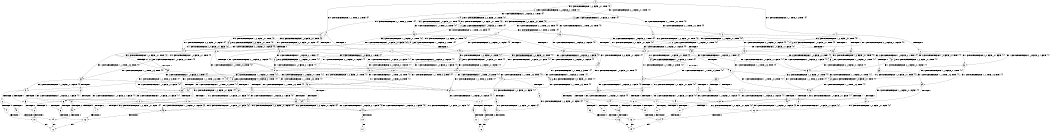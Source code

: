 digraph BCG {
size = "7, 10.5";
center = TRUE;
node [shape = circle];
0 [peripheries = 2];
0 -> 1 [label = "EX !0 !ATOMIC_EXCH_BRANCH (2, +1, TRUE, +0, 2, TRUE) !{0}"];
0 -> 2 [label = "EX !2 !ATOMIC_EXCH_BRANCH (1, +0, FALSE, +0, 1, TRUE) !{0}"];
0 -> 3 [label = "EX !1 !ATOMIC_EXCH_BRANCH (2, +0, FALSE, +0, 1, TRUE) !{0}"];
0 -> 4 [label = "EX !0 !ATOMIC_EXCH_BRANCH (2, +1, TRUE, +0, 2, TRUE) !{0}"];
1 -> 5 [label = "EX !2 !ATOMIC_EXCH_BRANCH (1, +0, FALSE, +0, 1, TRUE) !{0}"];
1 -> 6 [label = "EX !1 !ATOMIC_EXCH_BRANCH (2, +0, FALSE, +0, 1, FALSE) !{0}"];
1 -> 7 [label = "TERMINATE !0"];
2 -> 2 [label = "EX !2 !ATOMIC_EXCH_BRANCH (1, +0, FALSE, +0, 1, TRUE) !{0}"];
2 -> 8 [label = "EX !0 !ATOMIC_EXCH_BRANCH (2, +1, TRUE, +0, 2, TRUE) !{0}"];
2 -> 9 [label = "EX !1 !ATOMIC_EXCH_BRANCH (2, +0, FALSE, +0, 1, TRUE) !{0}"];
2 -> 10 [label = "EX !0 !ATOMIC_EXCH_BRANCH (2, +1, TRUE, +0, 2, TRUE) !{0}"];
3 -> 3 [label = "EX !1 !ATOMIC_EXCH_BRANCH (2, +0, FALSE, +0, 1, TRUE) !{0}"];
3 -> 11 [label = "EX !0 !ATOMIC_EXCH_BRANCH (2, +1, TRUE, +0, 2, TRUE) !{0}"];
3 -> 12 [label = "EX !2 !ATOMIC_EXCH_BRANCH (1, +0, FALSE, +0, 1, TRUE) !{0}"];
3 -> 13 [label = "EX !0 !ATOMIC_EXCH_BRANCH (2, +1, TRUE, +0, 2, TRUE) !{0}"];
4 -> 14 [label = "EX !2 !ATOMIC_EXCH_BRANCH (1, +0, FALSE, +0, 1, TRUE) !{0}"];
4 -> 15 [label = "EX !1 !ATOMIC_EXCH_BRANCH (2, +0, FALSE, +0, 1, FALSE) !{0}"];
4 -> 16 [label = "TERMINATE !0"];
5 -> 5 [label = "EX !2 !ATOMIC_EXCH_BRANCH (1, +0, FALSE, +0, 1, TRUE) !{0}"];
5 -> 17 [label = "EX !1 !ATOMIC_EXCH_BRANCH (2, +0, FALSE, +0, 1, FALSE) !{0}"];
5 -> 18 [label = "TERMINATE !0"];
6 -> 19 [label = "EX !1 !ATOMIC_EXCH_BRANCH (1, +1, TRUE, +0, 3, TRUE) !{0}"];
6 -> 20 [label = "EX !2 !ATOMIC_EXCH_BRANCH (1, +0, FALSE, +0, 1, TRUE) !{0}"];
6 -> 21 [label = "TERMINATE !0"];
7 -> 22 [label = "EX !1 !ATOMIC_EXCH_BRANCH (2, +0, FALSE, +0, 1, FALSE) !{1}"];
7 -> 23 [label = "EX !2 !ATOMIC_EXCH_BRANCH (1, +0, FALSE, +0, 1, TRUE) !{1}"];
7 -> 24 [label = "EX !1 !ATOMIC_EXCH_BRANCH (2, +0, FALSE, +0, 1, FALSE) !{1}"];
8 -> 5 [label = "EX !2 !ATOMIC_EXCH_BRANCH (1, +0, FALSE, +0, 1, TRUE) !{0}"];
8 -> 17 [label = "EX !1 !ATOMIC_EXCH_BRANCH (2, +0, FALSE, +0, 1, FALSE) !{0}"];
8 -> 18 [label = "TERMINATE !0"];
9 -> 9 [label = "EX !1 !ATOMIC_EXCH_BRANCH (2, +0, FALSE, +0, 1, TRUE) !{0}"];
9 -> 12 [label = "EX !2 !ATOMIC_EXCH_BRANCH (1, +0, FALSE, +0, 1, TRUE) !{0}"];
9 -> 25 [label = "EX !0 !ATOMIC_EXCH_BRANCH (2, +1, TRUE, +0, 2, TRUE) !{0}"];
9 -> 26 [label = "EX !0 !ATOMIC_EXCH_BRANCH (2, +1, TRUE, +0, 2, TRUE) !{0}"];
10 -> 14 [label = "EX !2 !ATOMIC_EXCH_BRANCH (1, +0, FALSE, +0, 1, TRUE) !{0}"];
10 -> 27 [label = "EX !1 !ATOMIC_EXCH_BRANCH (2, +0, FALSE, +0, 1, FALSE) !{0}"];
10 -> 28 [label = "TERMINATE !0"];
11 -> 6 [label = "EX !1 !ATOMIC_EXCH_BRANCH (2, +0, FALSE, +0, 1, FALSE) !{0}"];
11 -> 29 [label = "EX !2 !ATOMIC_EXCH_BRANCH (1, +0, FALSE, +0, 1, TRUE) !{0}"];
11 -> 30 [label = "TERMINATE !0"];
12 -> 9 [label = "EX !1 !ATOMIC_EXCH_BRANCH (2, +0, FALSE, +0, 1, TRUE) !{0}"];
12 -> 12 [label = "EX !2 !ATOMIC_EXCH_BRANCH (1, +0, FALSE, +0, 1, TRUE) !{0}"];
12 -> 25 [label = "EX !0 !ATOMIC_EXCH_BRANCH (2, +1, TRUE, +0, 2, TRUE) !{0}"];
12 -> 26 [label = "EX !0 !ATOMIC_EXCH_BRANCH (2, +1, TRUE, +0, 2, TRUE) !{0}"];
13 -> 15 [label = "EX !1 !ATOMIC_EXCH_BRANCH (2, +0, FALSE, +0, 1, FALSE) !{0}"];
13 -> 31 [label = "EX !2 !ATOMIC_EXCH_BRANCH (1, +0, FALSE, +0, 1, TRUE) !{0}"];
13 -> 32 [label = "TERMINATE !0"];
14 -> 14 [label = "EX !2 !ATOMIC_EXCH_BRANCH (1, +0, FALSE, +0, 1, TRUE) !{0}"];
14 -> 27 [label = "EX !1 !ATOMIC_EXCH_BRANCH (2, +0, FALSE, +0, 1, FALSE) !{0}"];
14 -> 28 [label = "TERMINATE !0"];
15 -> 33 [label = "EX !1 !ATOMIC_EXCH_BRANCH (1, +1, TRUE, +0, 3, TRUE) !{0}"];
15 -> 34 [label = "EX !2 !ATOMIC_EXCH_BRANCH (1, +0, FALSE, +0, 1, TRUE) !{0}"];
15 -> 35 [label = "TERMINATE !0"];
16 -> 36 [label = "EX !1 !ATOMIC_EXCH_BRANCH (2, +0, FALSE, +0, 1, FALSE) !{1}"];
16 -> 37 [label = "EX !2 !ATOMIC_EXCH_BRANCH (1, +0, FALSE, +0, 1, TRUE) !{1}"];
17 -> 38 [label = "EX !1 !ATOMIC_EXCH_BRANCH (1, +1, TRUE, +0, 3, TRUE) !{0}"];
17 -> 20 [label = "EX !2 !ATOMIC_EXCH_BRANCH (1, +0, FALSE, +0, 1, TRUE) !{0}"];
17 -> 39 [label = "TERMINATE !0"];
18 -> 23 [label = "EX !2 !ATOMIC_EXCH_BRANCH (1, +0, FALSE, +0, 1, TRUE) !{1}"];
18 -> 40 [label = "EX !1 !ATOMIC_EXCH_BRANCH (2, +0, FALSE, +0, 1, FALSE) !{1}"];
18 -> 41 [label = "EX !1 !ATOMIC_EXCH_BRANCH (2, +0, FALSE, +0, 1, FALSE) !{1}"];
19 -> 42 [label = "EX !2 !ATOMIC_EXCH_BRANCH (1, +0, FALSE, +0, 1, FALSE) !{0}"];
19 -> 43 [label = "TERMINATE !0"];
19 -> 44 [label = "TERMINATE !1"];
20 -> 38 [label = "EX !1 !ATOMIC_EXCH_BRANCH (1, +1, TRUE, +0, 3, TRUE) !{0}"];
20 -> 20 [label = "EX !2 !ATOMIC_EXCH_BRANCH (1, +0, FALSE, +0, 1, TRUE) !{0}"];
20 -> 39 [label = "TERMINATE !0"];
21 -> 45 [label = "EX !1 !ATOMIC_EXCH_BRANCH (1, +1, TRUE, +0, 3, TRUE) !{1}"];
21 -> 46 [label = "EX !2 !ATOMIC_EXCH_BRANCH (1, +0, FALSE, +0, 1, TRUE) !{1}"];
21 -> 47 [label = "EX !1 !ATOMIC_EXCH_BRANCH (1, +1, TRUE, +0, 3, TRUE) !{1}"];
22 -> 45 [label = "EX !1 !ATOMIC_EXCH_BRANCH (1, +1, TRUE, +0, 3, TRUE) !{1}"];
22 -> 46 [label = "EX !2 !ATOMIC_EXCH_BRANCH (1, +0, FALSE, +0, 1, TRUE) !{1}"];
22 -> 47 [label = "EX !1 !ATOMIC_EXCH_BRANCH (1, +1, TRUE, +0, 3, TRUE) !{1}"];
23 -> 23 [label = "EX !2 !ATOMIC_EXCH_BRANCH (1, +0, FALSE, +0, 1, TRUE) !{1}"];
23 -> 40 [label = "EX !1 !ATOMIC_EXCH_BRANCH (2, +0, FALSE, +0, 1, FALSE) !{1}"];
23 -> 41 [label = "EX !1 !ATOMIC_EXCH_BRANCH (2, +0, FALSE, +0, 1, FALSE) !{1}"];
24 -> 48 [label = "EX !2 !ATOMIC_EXCH_BRANCH (1, +0, FALSE, +0, 1, TRUE) !{1}"];
24 -> 47 [label = "EX !1 !ATOMIC_EXCH_BRANCH (1, +1, TRUE, +0, 3, TRUE) !{1}"];
25 -> 17 [label = "EX !1 !ATOMIC_EXCH_BRANCH (2, +0, FALSE, +0, 1, FALSE) !{0}"];
25 -> 29 [label = "EX !2 !ATOMIC_EXCH_BRANCH (1, +0, FALSE, +0, 1, TRUE) !{0}"];
25 -> 49 [label = "TERMINATE !0"];
26 -> 27 [label = "EX !1 !ATOMIC_EXCH_BRANCH (2, +0, FALSE, +0, 1, FALSE) !{0}"];
26 -> 31 [label = "EX !2 !ATOMIC_EXCH_BRANCH (1, +0, FALSE, +0, 1, TRUE) !{0}"];
26 -> 50 [label = "TERMINATE !0"];
27 -> 51 [label = "EX !1 !ATOMIC_EXCH_BRANCH (1, +1, TRUE, +0, 3, TRUE) !{0}"];
27 -> 34 [label = "EX !2 !ATOMIC_EXCH_BRANCH (1, +0, FALSE, +0, 1, TRUE) !{0}"];
27 -> 52 [label = "TERMINATE !0"];
28 -> 37 [label = "EX !2 !ATOMIC_EXCH_BRANCH (1, +0, FALSE, +0, 1, TRUE) !{1}"];
28 -> 53 [label = "EX !1 !ATOMIC_EXCH_BRANCH (2, +0, FALSE, +0, 1, FALSE) !{1}"];
29 -> 17 [label = "EX !1 !ATOMIC_EXCH_BRANCH (2, +0, FALSE, +0, 1, FALSE) !{0}"];
29 -> 29 [label = "EX !2 !ATOMIC_EXCH_BRANCH (1, +0, FALSE, +0, 1, TRUE) !{0}"];
29 -> 49 [label = "TERMINATE !0"];
30 -> 22 [label = "EX !1 !ATOMIC_EXCH_BRANCH (2, +0, FALSE, +0, 1, FALSE) !{1}"];
30 -> 54 [label = "EX !2 !ATOMIC_EXCH_BRANCH (1, +0, FALSE, +0, 1, TRUE) !{1}"];
30 -> 24 [label = "EX !1 !ATOMIC_EXCH_BRANCH (2, +0, FALSE, +0, 1, FALSE) !{1}"];
31 -> 27 [label = "EX !1 !ATOMIC_EXCH_BRANCH (2, +0, FALSE, +0, 1, FALSE) !{0}"];
31 -> 31 [label = "EX !2 !ATOMIC_EXCH_BRANCH (1, +0, FALSE, +0, 1, TRUE) !{0}"];
31 -> 50 [label = "TERMINATE !0"];
32 -> 36 [label = "EX !1 !ATOMIC_EXCH_BRANCH (2, +0, FALSE, +0, 1, FALSE) !{1}"];
32 -> 55 [label = "EX !2 !ATOMIC_EXCH_BRANCH (1, +0, FALSE, +0, 1, TRUE) !{1}"];
33 -> 56 [label = "EX !2 !ATOMIC_EXCH_BRANCH (1, +0, FALSE, +0, 1, FALSE) !{0}"];
33 -> 57 [label = "TERMINATE !0"];
33 -> 58 [label = "TERMINATE !1"];
34 -> 51 [label = "EX !1 !ATOMIC_EXCH_BRANCH (1, +1, TRUE, +0, 3, TRUE) !{0}"];
34 -> 34 [label = "EX !2 !ATOMIC_EXCH_BRANCH (1, +0, FALSE, +0, 1, TRUE) !{0}"];
34 -> 52 [label = "TERMINATE !0"];
35 -> 59 [label = "EX !1 !ATOMIC_EXCH_BRANCH (1, +1, TRUE, +0, 3, TRUE) !{1}"];
35 -> 60 [label = "EX !2 !ATOMIC_EXCH_BRANCH (1, +0, FALSE, +0, 1, TRUE) !{1}"];
36 -> 59 [label = "EX !1 !ATOMIC_EXCH_BRANCH (1, +1, TRUE, +0, 3, TRUE) !{1}"];
36 -> 60 [label = "EX !2 !ATOMIC_EXCH_BRANCH (1, +0, FALSE, +0, 1, TRUE) !{1}"];
37 -> 37 [label = "EX !2 !ATOMIC_EXCH_BRANCH (1, +0, FALSE, +0, 1, TRUE) !{1}"];
37 -> 53 [label = "EX !1 !ATOMIC_EXCH_BRANCH (2, +0, FALSE, +0, 1, FALSE) !{1}"];
38 -> 42 [label = "EX !2 !ATOMIC_EXCH_BRANCH (1, +0, FALSE, +0, 1, FALSE) !{0}"];
38 -> 61 [label = "TERMINATE !0"];
38 -> 62 [label = "TERMINATE !1"];
39 -> 63 [label = "EX !1 !ATOMIC_EXCH_BRANCH (1, +1, TRUE, +0, 3, TRUE) !{1}"];
39 -> 46 [label = "EX !2 !ATOMIC_EXCH_BRANCH (1, +0, FALSE, +0, 1, TRUE) !{1}"];
39 -> 64 [label = "EX !1 !ATOMIC_EXCH_BRANCH (1, +1, TRUE, +0, 3, TRUE) !{1}"];
40 -> 63 [label = "EX !1 !ATOMIC_EXCH_BRANCH (1, +1, TRUE, +0, 3, TRUE) !{1}"];
40 -> 46 [label = "EX !2 !ATOMIC_EXCH_BRANCH (1, +0, FALSE, +0, 1, TRUE) !{1}"];
40 -> 64 [label = "EX !1 !ATOMIC_EXCH_BRANCH (1, +1, TRUE, +0, 3, TRUE) !{1}"];
41 -> 48 [label = "EX !2 !ATOMIC_EXCH_BRANCH (1, +0, FALSE, +0, 1, TRUE) !{1}"];
41 -> 64 [label = "EX !1 !ATOMIC_EXCH_BRANCH (1, +1, TRUE, +0, 3, TRUE) !{1}"];
42 -> 65 [label = "TERMINATE !0"];
42 -> 66 [label = "TERMINATE !2"];
42 -> 67 [label = "TERMINATE !1"];
43 -> 68 [label = "EX !2 !ATOMIC_EXCH_BRANCH (1, +0, FALSE, +0, 1, FALSE) !{1}"];
43 -> 69 [label = "TERMINATE !1"];
44 -> 70 [label = "EX !2 !ATOMIC_EXCH_BRANCH (1, +0, FALSE, +0, 1, FALSE) !{0}"];
44 -> 71 [label = "TERMINATE !0"];
45 -> 68 [label = "EX !2 !ATOMIC_EXCH_BRANCH (1, +0, FALSE, +0, 1, FALSE) !{1}"];
45 -> 69 [label = "TERMINATE !1"];
46 -> 63 [label = "EX !1 !ATOMIC_EXCH_BRANCH (1, +1, TRUE, +0, 3, TRUE) !{1}"];
46 -> 46 [label = "EX !2 !ATOMIC_EXCH_BRANCH (1, +0, FALSE, +0, 1, TRUE) !{1}"];
46 -> 64 [label = "EX !1 !ATOMIC_EXCH_BRANCH (1, +1, TRUE, +0, 3, TRUE) !{1}"];
47 -> 72 [label = "EX !2 !ATOMIC_EXCH_BRANCH (1, +0, FALSE, +0, 1, FALSE) !{1}"];
47 -> 73 [label = "TERMINATE !1"];
48 -> 48 [label = "EX !2 !ATOMIC_EXCH_BRANCH (1, +0, FALSE, +0, 1, TRUE) !{1}"];
48 -> 64 [label = "EX !1 !ATOMIC_EXCH_BRANCH (1, +1, TRUE, +0, 3, TRUE) !{1}"];
49 -> 40 [label = "EX !1 !ATOMIC_EXCH_BRANCH (2, +0, FALSE, +0, 1, FALSE) !{1}"];
49 -> 54 [label = "EX !2 !ATOMIC_EXCH_BRANCH (1, +0, FALSE, +0, 1, TRUE) !{1}"];
49 -> 41 [label = "EX !1 !ATOMIC_EXCH_BRANCH (2, +0, FALSE, +0, 1, FALSE) !{1}"];
50 -> 53 [label = "EX !1 !ATOMIC_EXCH_BRANCH (2, +0, FALSE, +0, 1, FALSE) !{1}"];
50 -> 55 [label = "EX !2 !ATOMIC_EXCH_BRANCH (1, +0, FALSE, +0, 1, TRUE) !{1}"];
51 -> 56 [label = "EX !2 !ATOMIC_EXCH_BRANCH (1, +0, FALSE, +0, 1, FALSE) !{0}"];
51 -> 74 [label = "TERMINATE !0"];
51 -> 75 [label = "TERMINATE !1"];
52 -> 76 [label = "EX !1 !ATOMIC_EXCH_BRANCH (1, +1, TRUE, +0, 3, TRUE) !{1}"];
52 -> 60 [label = "EX !2 !ATOMIC_EXCH_BRANCH (1, +0, FALSE, +0, 1, TRUE) !{1}"];
53 -> 76 [label = "EX !1 !ATOMIC_EXCH_BRANCH (1, +1, TRUE, +0, 3, TRUE) !{1}"];
53 -> 60 [label = "EX !2 !ATOMIC_EXCH_BRANCH (1, +0, FALSE, +0, 1, TRUE) !{1}"];
54 -> 40 [label = "EX !1 !ATOMIC_EXCH_BRANCH (2, +0, FALSE, +0, 1, FALSE) !{1}"];
54 -> 54 [label = "EX !2 !ATOMIC_EXCH_BRANCH (1, +0, FALSE, +0, 1, TRUE) !{1}"];
54 -> 41 [label = "EX !1 !ATOMIC_EXCH_BRANCH (2, +0, FALSE, +0, 1, FALSE) !{1}"];
55 -> 53 [label = "EX !1 !ATOMIC_EXCH_BRANCH (2, +0, FALSE, +0, 1, FALSE) !{1}"];
55 -> 55 [label = "EX !2 !ATOMIC_EXCH_BRANCH (1, +0, FALSE, +0, 1, TRUE) !{1}"];
56 -> 77 [label = "TERMINATE !0"];
56 -> 78 [label = "TERMINATE !2"];
56 -> 79 [label = "TERMINATE !1"];
57 -> 80 [label = "EX !2 !ATOMIC_EXCH_BRANCH (1, +0, FALSE, +0, 1, FALSE) !{1}"];
57 -> 81 [label = "TERMINATE !1"];
58 -> 82 [label = "EX !2 !ATOMIC_EXCH_BRANCH (1, +0, FALSE, +0, 1, FALSE) !{0}"];
58 -> 83 [label = "TERMINATE !0"];
59 -> 80 [label = "EX !2 !ATOMIC_EXCH_BRANCH (1, +0, FALSE, +0, 1, FALSE) !{1}"];
59 -> 81 [label = "TERMINATE !1"];
60 -> 76 [label = "EX !1 !ATOMIC_EXCH_BRANCH (1, +1, TRUE, +0, 3, TRUE) !{1}"];
60 -> 60 [label = "EX !2 !ATOMIC_EXCH_BRANCH (1, +0, FALSE, +0, 1, TRUE) !{1}"];
61 -> 68 [label = "EX !2 !ATOMIC_EXCH_BRANCH (1, +0, FALSE, +0, 1, FALSE) !{1}"];
61 -> 84 [label = "TERMINATE !1"];
62 -> 70 [label = "EX !2 !ATOMIC_EXCH_BRANCH (1, +0, FALSE, +0, 1, FALSE) !{0}"];
62 -> 85 [label = "TERMINATE !0"];
63 -> 68 [label = "EX !2 !ATOMIC_EXCH_BRANCH (1, +0, FALSE, +0, 1, FALSE) !{1}"];
63 -> 84 [label = "TERMINATE !1"];
64 -> 72 [label = "EX !2 !ATOMIC_EXCH_BRANCH (1, +0, FALSE, +0, 1, FALSE) !{1}"];
64 -> 86 [label = "TERMINATE !1"];
65 -> 87 [label = "TERMINATE !2"];
65 -> 88 [label = "TERMINATE !1"];
66 -> 89 [label = "TERMINATE !0"];
66 -> 90 [label = "TERMINATE !1"];
67 -> 91 [label = "TERMINATE !0"];
67 -> 92 [label = "TERMINATE !2"];
68 -> 87 [label = "TERMINATE !2"];
68 -> 88 [label = "TERMINATE !1"];
69 -> 93 [label = "EX !2 !ATOMIC_EXCH_BRANCH (1, +0, FALSE, +0, 1, FALSE) !{2}"];
69 -> 94 [label = "EX !2 !ATOMIC_EXCH_BRANCH (1, +0, FALSE, +0, 1, FALSE) !{2}"];
70 -> 91 [label = "TERMINATE !0"];
70 -> 92 [label = "TERMINATE !2"];
71 -> 93 [label = "EX !2 !ATOMIC_EXCH_BRANCH (1, +0, FALSE, +0, 1, FALSE) !{2}"];
71 -> 94 [label = "EX !2 !ATOMIC_EXCH_BRANCH (1, +0, FALSE, +0, 1, FALSE) !{2}"];
72 -> 95 [label = "TERMINATE !2"];
72 -> 96 [label = "TERMINATE !1"];
73 -> 97 [label = "EX !2 !ATOMIC_EXCH_BRANCH (1, +0, FALSE, +0, 1, FALSE) !{2}"];
74 -> 80 [label = "EX !2 !ATOMIC_EXCH_BRANCH (1, +0, FALSE, +0, 1, FALSE) !{1}"];
74 -> 98 [label = "TERMINATE !1"];
75 -> 82 [label = "EX !2 !ATOMIC_EXCH_BRANCH (1, +0, FALSE, +0, 1, FALSE) !{0}"];
75 -> 99 [label = "TERMINATE !0"];
76 -> 80 [label = "EX !2 !ATOMIC_EXCH_BRANCH (1, +0, FALSE, +0, 1, FALSE) !{1}"];
76 -> 98 [label = "TERMINATE !1"];
77 -> 100 [label = "TERMINATE !2"];
77 -> 101 [label = "TERMINATE !1"];
78 -> 102 [label = "TERMINATE !0"];
78 -> 103 [label = "TERMINATE !1"];
79 -> 104 [label = "TERMINATE !0"];
79 -> 105 [label = "TERMINATE !2"];
80 -> 100 [label = "TERMINATE !2"];
80 -> 101 [label = "TERMINATE !1"];
81 -> 106 [label = "EX !2 !ATOMIC_EXCH_BRANCH (1, +0, FALSE, +0, 1, FALSE) !{2}"];
82 -> 104 [label = "TERMINATE !0"];
82 -> 105 [label = "TERMINATE !2"];
83 -> 106 [label = "EX !2 !ATOMIC_EXCH_BRANCH (1, +0, FALSE, +0, 1, FALSE) !{2}"];
84 -> 93 [label = "EX !2 !ATOMIC_EXCH_BRANCH (1, +0, FALSE, +0, 1, FALSE) !{2}"];
84 -> 94 [label = "EX !2 !ATOMIC_EXCH_BRANCH (1, +0, FALSE, +0, 1, FALSE) !{2}"];
85 -> 93 [label = "EX !2 !ATOMIC_EXCH_BRANCH (1, +0, FALSE, +0, 1, FALSE) !{2}"];
85 -> 94 [label = "EX !2 !ATOMIC_EXCH_BRANCH (1, +0, FALSE, +0, 1, FALSE) !{2}"];
86 -> 97 [label = "EX !2 !ATOMIC_EXCH_BRANCH (1, +0, FALSE, +0, 1, FALSE) !{2}"];
87 -> 107 [label = "TERMINATE !1"];
88 -> 108 [label = "TERMINATE !2"];
89 -> 107 [label = "TERMINATE !1"];
90 -> 109 [label = "TERMINATE !0"];
91 -> 108 [label = "TERMINATE !2"];
92 -> 109 [label = "TERMINATE !0"];
93 -> 108 [label = "TERMINATE !2"];
94 -> 110 [label = "TERMINATE !2"];
95 -> 111 [label = "TERMINATE !1"];
96 -> 112 [label = "TERMINATE !2"];
97 -> 112 [label = "TERMINATE !2"];
98 -> 106 [label = "EX !2 !ATOMIC_EXCH_BRANCH (1, +0, FALSE, +0, 1, FALSE) !{2}"];
99 -> 106 [label = "EX !2 !ATOMIC_EXCH_BRANCH (1, +0, FALSE, +0, 1, FALSE) !{2}"];
100 -> 113 [label = "TERMINATE !1"];
101 -> 114 [label = "TERMINATE !2"];
102 -> 113 [label = "TERMINATE !1"];
103 -> 115 [label = "TERMINATE !0"];
104 -> 114 [label = "TERMINATE !2"];
105 -> 115 [label = "TERMINATE !0"];
106 -> 114 [label = "TERMINATE !2"];
107 -> 116 [label = "exit"];
108 -> 116 [label = "exit"];
109 -> 116 [label = "exit"];
110 -> 117 [label = "exit"];
111 -> 118 [label = "exit"];
112 -> 118 [label = "exit"];
113 -> 119 [label = "exit"];
114 -> 119 [label = "exit"];
115 -> 119 [label = "exit"];
}
